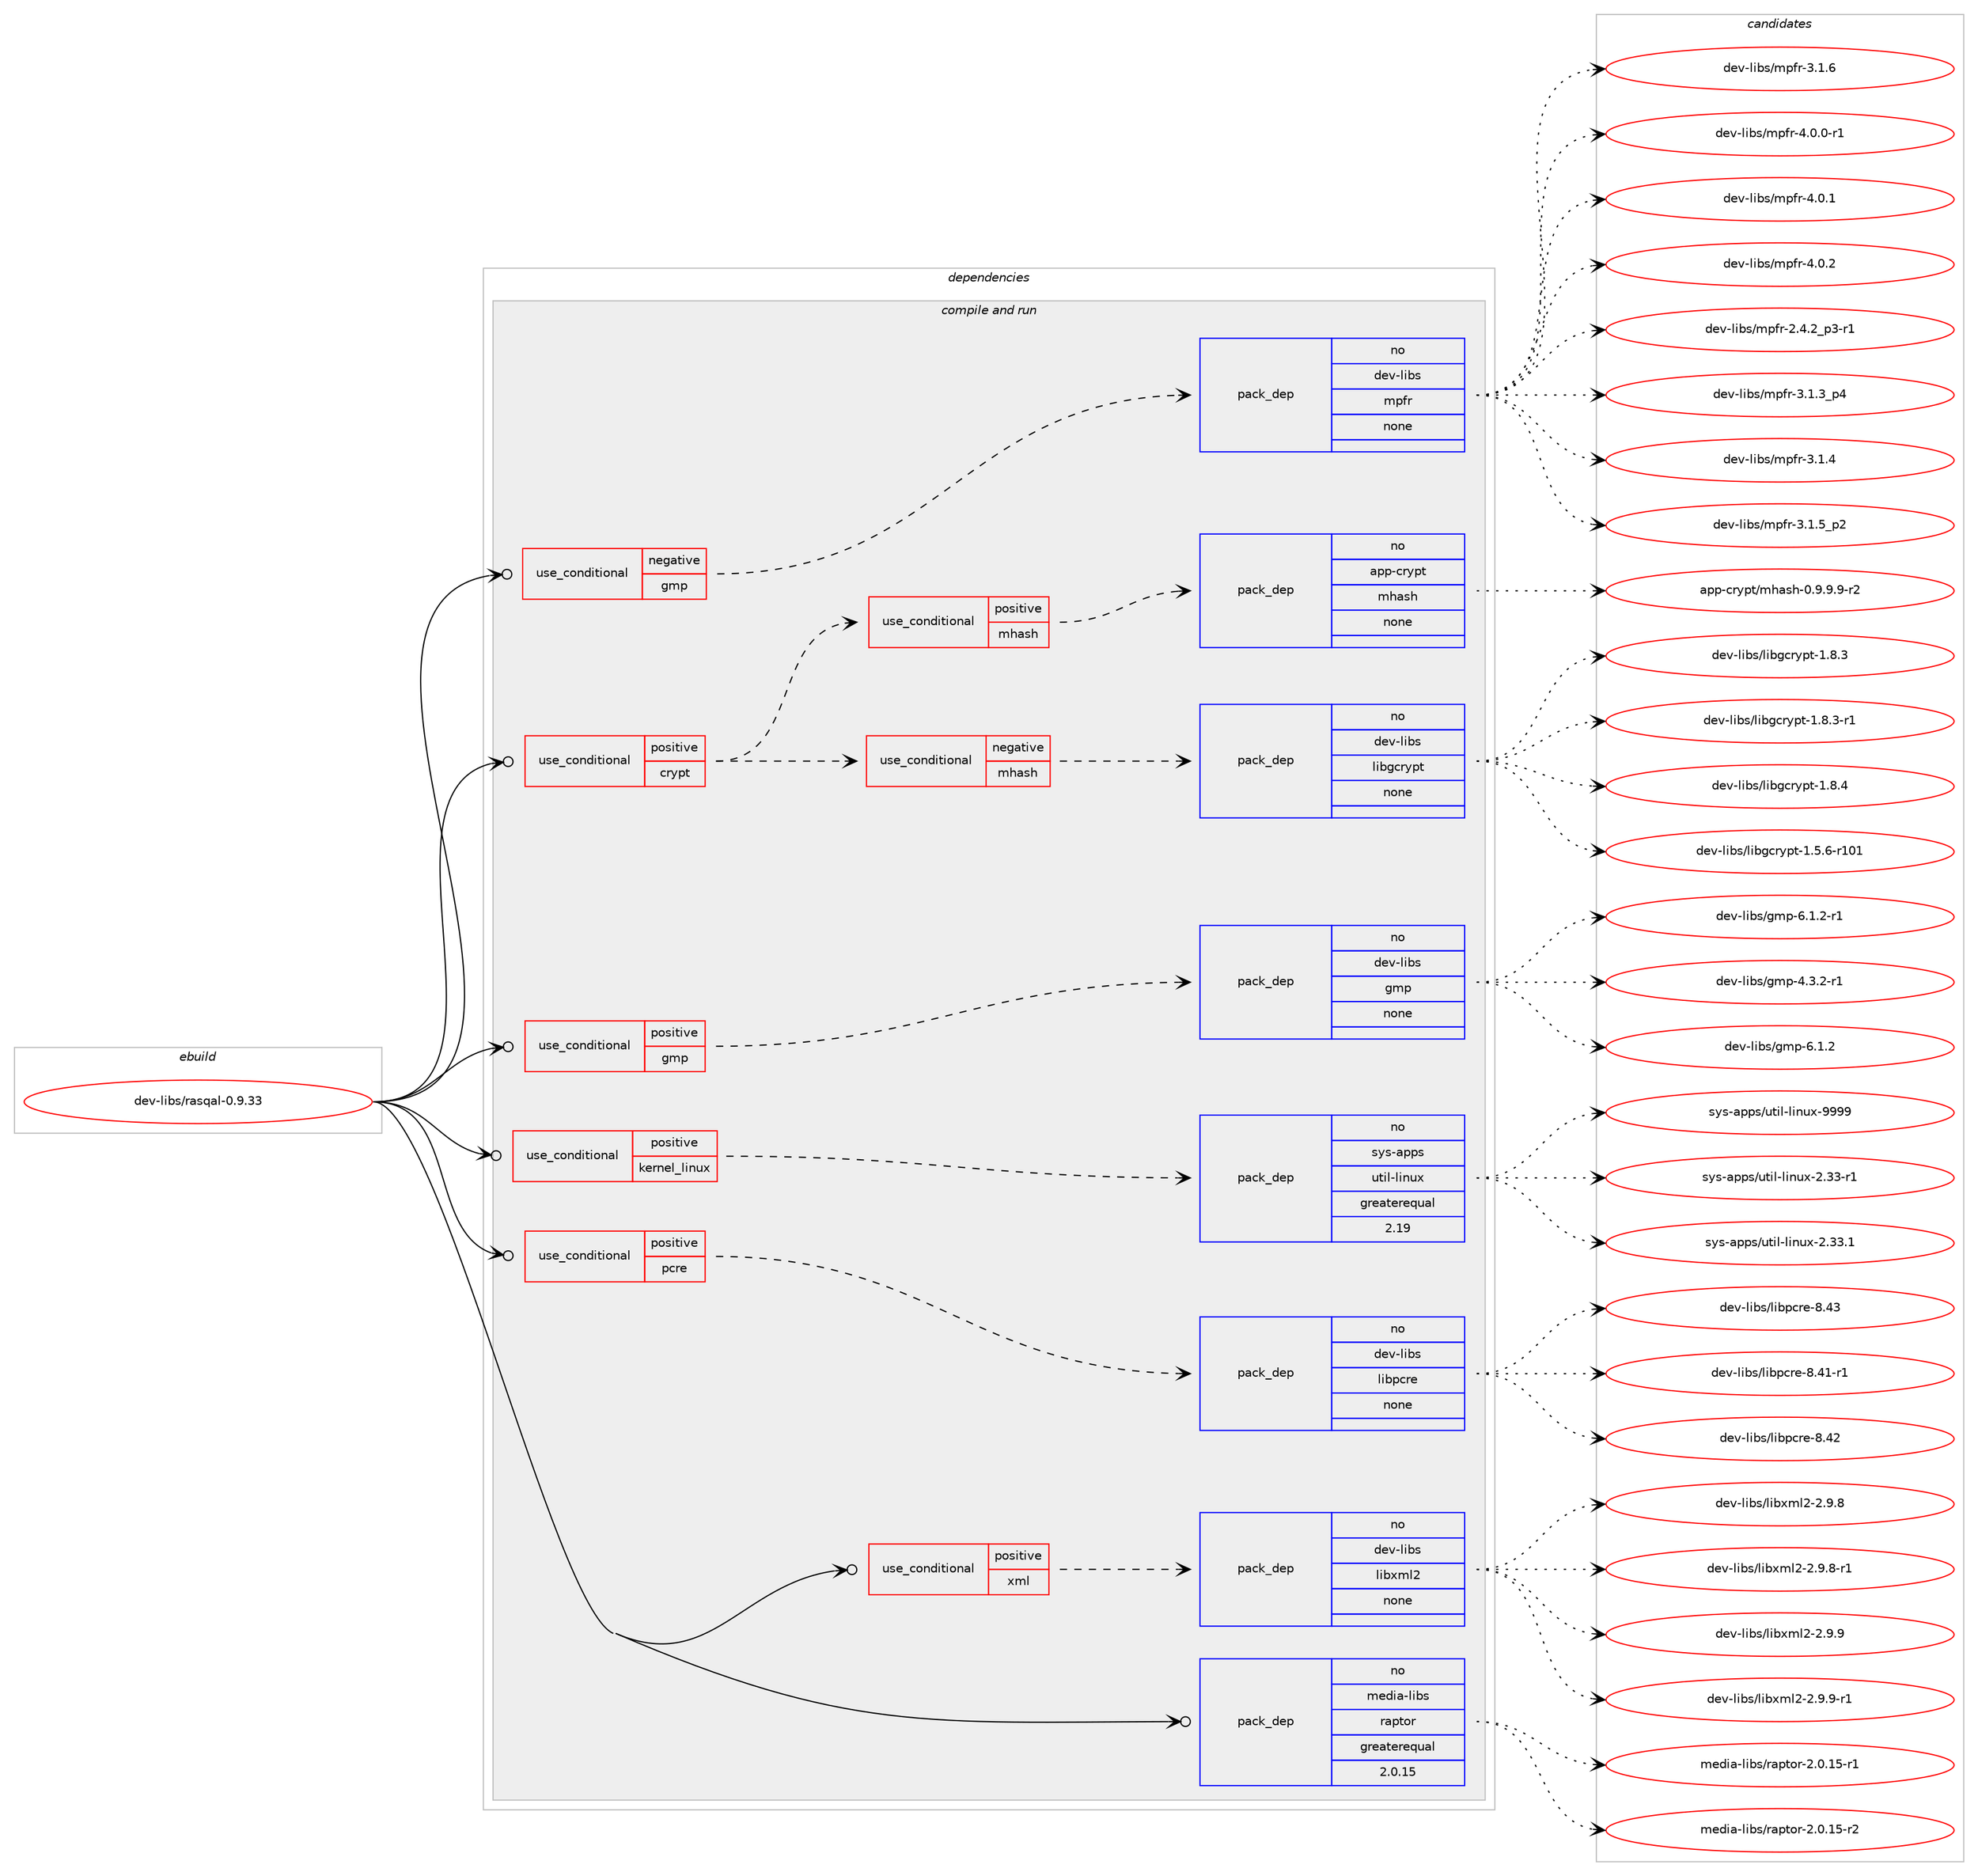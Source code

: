 digraph prolog {

# *************
# Graph options
# *************

newrank=true;
concentrate=true;
compound=true;
graph [rankdir=LR,fontname=Helvetica,fontsize=10,ranksep=1.5];#, ranksep=2.5, nodesep=0.2];
edge  [arrowhead=vee];
node  [fontname=Helvetica,fontsize=10];

# **********
# The ebuild
# **********

subgraph cluster_leftcol {
color=gray;
rank=same;
label=<<i>ebuild</i>>;
id [label="dev-libs/rasqal-0.9.33", color=red, width=4, href="../dev-libs/rasqal-0.9.33.svg"];
}

# ****************
# The dependencies
# ****************

subgraph cluster_midcol {
color=gray;
label=<<i>dependencies</i>>;
subgraph cluster_compile {
fillcolor="#eeeeee";
style=filled;
label=<<i>compile</i>>;
}
subgraph cluster_compileandrun {
fillcolor="#eeeeee";
style=filled;
label=<<i>compile and run</i>>;
subgraph cond366875 {
dependency1371731 [label=<<TABLE BORDER="0" CELLBORDER="1" CELLSPACING="0" CELLPADDING="4"><TR><TD ROWSPAN="3" CELLPADDING="10">use_conditional</TD></TR><TR><TD>negative</TD></TR><TR><TD>gmp</TD></TR></TABLE>>, shape=none, color=red];
subgraph pack981889 {
dependency1371732 [label=<<TABLE BORDER="0" CELLBORDER="1" CELLSPACING="0" CELLPADDING="4" WIDTH="220"><TR><TD ROWSPAN="6" CELLPADDING="30">pack_dep</TD></TR><TR><TD WIDTH="110">no</TD></TR><TR><TD>dev-libs</TD></TR><TR><TD>mpfr</TD></TR><TR><TD>none</TD></TR><TR><TD></TD></TR></TABLE>>, shape=none, color=blue];
}
dependency1371731:e -> dependency1371732:w [weight=20,style="dashed",arrowhead="vee"];
}
id:e -> dependency1371731:w [weight=20,style="solid",arrowhead="odotvee"];
subgraph cond366876 {
dependency1371733 [label=<<TABLE BORDER="0" CELLBORDER="1" CELLSPACING="0" CELLPADDING="4"><TR><TD ROWSPAN="3" CELLPADDING="10">use_conditional</TD></TR><TR><TD>positive</TD></TR><TR><TD>crypt</TD></TR></TABLE>>, shape=none, color=red];
subgraph cond366877 {
dependency1371734 [label=<<TABLE BORDER="0" CELLBORDER="1" CELLSPACING="0" CELLPADDING="4"><TR><TD ROWSPAN="3" CELLPADDING="10">use_conditional</TD></TR><TR><TD>negative</TD></TR><TR><TD>mhash</TD></TR></TABLE>>, shape=none, color=red];
subgraph pack981890 {
dependency1371735 [label=<<TABLE BORDER="0" CELLBORDER="1" CELLSPACING="0" CELLPADDING="4" WIDTH="220"><TR><TD ROWSPAN="6" CELLPADDING="30">pack_dep</TD></TR><TR><TD WIDTH="110">no</TD></TR><TR><TD>dev-libs</TD></TR><TR><TD>libgcrypt</TD></TR><TR><TD>none</TD></TR><TR><TD></TD></TR></TABLE>>, shape=none, color=blue];
}
dependency1371734:e -> dependency1371735:w [weight=20,style="dashed",arrowhead="vee"];
}
dependency1371733:e -> dependency1371734:w [weight=20,style="dashed",arrowhead="vee"];
subgraph cond366878 {
dependency1371736 [label=<<TABLE BORDER="0" CELLBORDER="1" CELLSPACING="0" CELLPADDING="4"><TR><TD ROWSPAN="3" CELLPADDING="10">use_conditional</TD></TR><TR><TD>positive</TD></TR><TR><TD>mhash</TD></TR></TABLE>>, shape=none, color=red];
subgraph pack981891 {
dependency1371737 [label=<<TABLE BORDER="0" CELLBORDER="1" CELLSPACING="0" CELLPADDING="4" WIDTH="220"><TR><TD ROWSPAN="6" CELLPADDING="30">pack_dep</TD></TR><TR><TD WIDTH="110">no</TD></TR><TR><TD>app-crypt</TD></TR><TR><TD>mhash</TD></TR><TR><TD>none</TD></TR><TR><TD></TD></TR></TABLE>>, shape=none, color=blue];
}
dependency1371736:e -> dependency1371737:w [weight=20,style="dashed",arrowhead="vee"];
}
dependency1371733:e -> dependency1371736:w [weight=20,style="dashed",arrowhead="vee"];
}
id:e -> dependency1371733:w [weight=20,style="solid",arrowhead="odotvee"];
subgraph cond366879 {
dependency1371738 [label=<<TABLE BORDER="0" CELLBORDER="1" CELLSPACING="0" CELLPADDING="4"><TR><TD ROWSPAN="3" CELLPADDING="10">use_conditional</TD></TR><TR><TD>positive</TD></TR><TR><TD>gmp</TD></TR></TABLE>>, shape=none, color=red];
subgraph pack981892 {
dependency1371739 [label=<<TABLE BORDER="0" CELLBORDER="1" CELLSPACING="0" CELLPADDING="4" WIDTH="220"><TR><TD ROWSPAN="6" CELLPADDING="30">pack_dep</TD></TR><TR><TD WIDTH="110">no</TD></TR><TR><TD>dev-libs</TD></TR><TR><TD>gmp</TD></TR><TR><TD>none</TD></TR><TR><TD></TD></TR></TABLE>>, shape=none, color=blue];
}
dependency1371738:e -> dependency1371739:w [weight=20,style="dashed",arrowhead="vee"];
}
id:e -> dependency1371738:w [weight=20,style="solid",arrowhead="odotvee"];
subgraph cond366880 {
dependency1371740 [label=<<TABLE BORDER="0" CELLBORDER="1" CELLSPACING="0" CELLPADDING="4"><TR><TD ROWSPAN="3" CELLPADDING="10">use_conditional</TD></TR><TR><TD>positive</TD></TR><TR><TD>kernel_linux</TD></TR></TABLE>>, shape=none, color=red];
subgraph pack981893 {
dependency1371741 [label=<<TABLE BORDER="0" CELLBORDER="1" CELLSPACING="0" CELLPADDING="4" WIDTH="220"><TR><TD ROWSPAN="6" CELLPADDING="30">pack_dep</TD></TR><TR><TD WIDTH="110">no</TD></TR><TR><TD>sys-apps</TD></TR><TR><TD>util-linux</TD></TR><TR><TD>greaterequal</TD></TR><TR><TD>2.19</TD></TR></TABLE>>, shape=none, color=blue];
}
dependency1371740:e -> dependency1371741:w [weight=20,style="dashed",arrowhead="vee"];
}
id:e -> dependency1371740:w [weight=20,style="solid",arrowhead="odotvee"];
subgraph cond366881 {
dependency1371742 [label=<<TABLE BORDER="0" CELLBORDER="1" CELLSPACING="0" CELLPADDING="4"><TR><TD ROWSPAN="3" CELLPADDING="10">use_conditional</TD></TR><TR><TD>positive</TD></TR><TR><TD>pcre</TD></TR></TABLE>>, shape=none, color=red];
subgraph pack981894 {
dependency1371743 [label=<<TABLE BORDER="0" CELLBORDER="1" CELLSPACING="0" CELLPADDING="4" WIDTH="220"><TR><TD ROWSPAN="6" CELLPADDING="30">pack_dep</TD></TR><TR><TD WIDTH="110">no</TD></TR><TR><TD>dev-libs</TD></TR><TR><TD>libpcre</TD></TR><TR><TD>none</TD></TR><TR><TD></TD></TR></TABLE>>, shape=none, color=blue];
}
dependency1371742:e -> dependency1371743:w [weight=20,style="dashed",arrowhead="vee"];
}
id:e -> dependency1371742:w [weight=20,style="solid",arrowhead="odotvee"];
subgraph cond366882 {
dependency1371744 [label=<<TABLE BORDER="0" CELLBORDER="1" CELLSPACING="0" CELLPADDING="4"><TR><TD ROWSPAN="3" CELLPADDING="10">use_conditional</TD></TR><TR><TD>positive</TD></TR><TR><TD>xml</TD></TR></TABLE>>, shape=none, color=red];
subgraph pack981895 {
dependency1371745 [label=<<TABLE BORDER="0" CELLBORDER="1" CELLSPACING="0" CELLPADDING="4" WIDTH="220"><TR><TD ROWSPAN="6" CELLPADDING="30">pack_dep</TD></TR><TR><TD WIDTH="110">no</TD></TR><TR><TD>dev-libs</TD></TR><TR><TD>libxml2</TD></TR><TR><TD>none</TD></TR><TR><TD></TD></TR></TABLE>>, shape=none, color=blue];
}
dependency1371744:e -> dependency1371745:w [weight=20,style="dashed",arrowhead="vee"];
}
id:e -> dependency1371744:w [weight=20,style="solid",arrowhead="odotvee"];
subgraph pack981896 {
dependency1371746 [label=<<TABLE BORDER="0" CELLBORDER="1" CELLSPACING="0" CELLPADDING="4" WIDTH="220"><TR><TD ROWSPAN="6" CELLPADDING="30">pack_dep</TD></TR><TR><TD WIDTH="110">no</TD></TR><TR><TD>media-libs</TD></TR><TR><TD>raptor</TD></TR><TR><TD>greaterequal</TD></TR><TR><TD>2.0.15</TD></TR></TABLE>>, shape=none, color=blue];
}
id:e -> dependency1371746:w [weight=20,style="solid",arrowhead="odotvee"];
}
subgraph cluster_run {
fillcolor="#eeeeee";
style=filled;
label=<<i>run</i>>;
}
}

# **************
# The candidates
# **************

subgraph cluster_choices {
rank=same;
color=gray;
label=<<i>candidates</i>>;

subgraph choice981889 {
color=black;
nodesep=1;
choice10010111845108105981154710911210211445504652465095112514511449 [label="dev-libs/mpfr-2.4.2_p3-r1", color=red, width=4,href="../dev-libs/mpfr-2.4.2_p3-r1.svg"];
choice1001011184510810598115471091121021144551464946519511252 [label="dev-libs/mpfr-3.1.3_p4", color=red, width=4,href="../dev-libs/mpfr-3.1.3_p4.svg"];
choice100101118451081059811547109112102114455146494652 [label="dev-libs/mpfr-3.1.4", color=red, width=4,href="../dev-libs/mpfr-3.1.4.svg"];
choice1001011184510810598115471091121021144551464946539511250 [label="dev-libs/mpfr-3.1.5_p2", color=red, width=4,href="../dev-libs/mpfr-3.1.5_p2.svg"];
choice100101118451081059811547109112102114455146494654 [label="dev-libs/mpfr-3.1.6", color=red, width=4,href="../dev-libs/mpfr-3.1.6.svg"];
choice1001011184510810598115471091121021144552464846484511449 [label="dev-libs/mpfr-4.0.0-r1", color=red, width=4,href="../dev-libs/mpfr-4.0.0-r1.svg"];
choice100101118451081059811547109112102114455246484649 [label="dev-libs/mpfr-4.0.1", color=red, width=4,href="../dev-libs/mpfr-4.0.1.svg"];
choice100101118451081059811547109112102114455246484650 [label="dev-libs/mpfr-4.0.2", color=red, width=4,href="../dev-libs/mpfr-4.0.2.svg"];
dependency1371732:e -> choice10010111845108105981154710911210211445504652465095112514511449:w [style=dotted,weight="100"];
dependency1371732:e -> choice1001011184510810598115471091121021144551464946519511252:w [style=dotted,weight="100"];
dependency1371732:e -> choice100101118451081059811547109112102114455146494652:w [style=dotted,weight="100"];
dependency1371732:e -> choice1001011184510810598115471091121021144551464946539511250:w [style=dotted,weight="100"];
dependency1371732:e -> choice100101118451081059811547109112102114455146494654:w [style=dotted,weight="100"];
dependency1371732:e -> choice1001011184510810598115471091121021144552464846484511449:w [style=dotted,weight="100"];
dependency1371732:e -> choice100101118451081059811547109112102114455246484649:w [style=dotted,weight="100"];
dependency1371732:e -> choice100101118451081059811547109112102114455246484650:w [style=dotted,weight="100"];
}
subgraph choice981890 {
color=black;
nodesep=1;
choice100101118451081059811547108105981039911412111211645494653465445114494849 [label="dev-libs/libgcrypt-1.5.6-r101", color=red, width=4,href="../dev-libs/libgcrypt-1.5.6-r101.svg"];
choice1001011184510810598115471081059810399114121112116454946564651 [label="dev-libs/libgcrypt-1.8.3", color=red, width=4,href="../dev-libs/libgcrypt-1.8.3.svg"];
choice10010111845108105981154710810598103991141211121164549465646514511449 [label="dev-libs/libgcrypt-1.8.3-r1", color=red, width=4,href="../dev-libs/libgcrypt-1.8.3-r1.svg"];
choice1001011184510810598115471081059810399114121112116454946564652 [label="dev-libs/libgcrypt-1.8.4", color=red, width=4,href="../dev-libs/libgcrypt-1.8.4.svg"];
dependency1371735:e -> choice100101118451081059811547108105981039911412111211645494653465445114494849:w [style=dotted,weight="100"];
dependency1371735:e -> choice1001011184510810598115471081059810399114121112116454946564651:w [style=dotted,weight="100"];
dependency1371735:e -> choice10010111845108105981154710810598103991141211121164549465646514511449:w [style=dotted,weight="100"];
dependency1371735:e -> choice1001011184510810598115471081059810399114121112116454946564652:w [style=dotted,weight="100"];
}
subgraph choice981891 {
color=black;
nodesep=1;
choice971121124599114121112116471091049711510445484657465746574511450 [label="app-crypt/mhash-0.9.9.9-r2", color=red, width=4,href="../app-crypt/mhash-0.9.9.9-r2.svg"];
dependency1371737:e -> choice971121124599114121112116471091049711510445484657465746574511450:w [style=dotted,weight="100"];
}
subgraph choice981892 {
color=black;
nodesep=1;
choice1001011184510810598115471031091124552465146504511449 [label="dev-libs/gmp-4.3.2-r1", color=red, width=4,href="../dev-libs/gmp-4.3.2-r1.svg"];
choice100101118451081059811547103109112455446494650 [label="dev-libs/gmp-6.1.2", color=red, width=4,href="../dev-libs/gmp-6.1.2.svg"];
choice1001011184510810598115471031091124554464946504511449 [label="dev-libs/gmp-6.1.2-r1", color=red, width=4,href="../dev-libs/gmp-6.1.2-r1.svg"];
dependency1371739:e -> choice1001011184510810598115471031091124552465146504511449:w [style=dotted,weight="100"];
dependency1371739:e -> choice100101118451081059811547103109112455446494650:w [style=dotted,weight="100"];
dependency1371739:e -> choice1001011184510810598115471031091124554464946504511449:w [style=dotted,weight="100"];
}
subgraph choice981893 {
color=black;
nodesep=1;
choice1151211154597112112115471171161051084510810511011712045504651514511449 [label="sys-apps/util-linux-2.33-r1", color=red, width=4,href="../sys-apps/util-linux-2.33-r1.svg"];
choice1151211154597112112115471171161051084510810511011712045504651514649 [label="sys-apps/util-linux-2.33.1", color=red, width=4,href="../sys-apps/util-linux-2.33.1.svg"];
choice115121115459711211211547117116105108451081051101171204557575757 [label="sys-apps/util-linux-9999", color=red, width=4,href="../sys-apps/util-linux-9999.svg"];
dependency1371741:e -> choice1151211154597112112115471171161051084510810511011712045504651514511449:w [style=dotted,weight="100"];
dependency1371741:e -> choice1151211154597112112115471171161051084510810511011712045504651514649:w [style=dotted,weight="100"];
dependency1371741:e -> choice115121115459711211211547117116105108451081051101171204557575757:w [style=dotted,weight="100"];
}
subgraph choice981894 {
color=black;
nodesep=1;
choice100101118451081059811547108105981129911410145564652494511449 [label="dev-libs/libpcre-8.41-r1", color=red, width=4,href="../dev-libs/libpcre-8.41-r1.svg"];
choice10010111845108105981154710810598112991141014556465250 [label="dev-libs/libpcre-8.42", color=red, width=4,href="../dev-libs/libpcre-8.42.svg"];
choice10010111845108105981154710810598112991141014556465251 [label="dev-libs/libpcre-8.43", color=red, width=4,href="../dev-libs/libpcre-8.43.svg"];
dependency1371743:e -> choice100101118451081059811547108105981129911410145564652494511449:w [style=dotted,weight="100"];
dependency1371743:e -> choice10010111845108105981154710810598112991141014556465250:w [style=dotted,weight="100"];
dependency1371743:e -> choice10010111845108105981154710810598112991141014556465251:w [style=dotted,weight="100"];
}
subgraph choice981895 {
color=black;
nodesep=1;
choice1001011184510810598115471081059812010910850455046574656 [label="dev-libs/libxml2-2.9.8", color=red, width=4,href="../dev-libs/libxml2-2.9.8.svg"];
choice10010111845108105981154710810598120109108504550465746564511449 [label="dev-libs/libxml2-2.9.8-r1", color=red, width=4,href="../dev-libs/libxml2-2.9.8-r1.svg"];
choice1001011184510810598115471081059812010910850455046574657 [label="dev-libs/libxml2-2.9.9", color=red, width=4,href="../dev-libs/libxml2-2.9.9.svg"];
choice10010111845108105981154710810598120109108504550465746574511449 [label="dev-libs/libxml2-2.9.9-r1", color=red, width=4,href="../dev-libs/libxml2-2.9.9-r1.svg"];
dependency1371745:e -> choice1001011184510810598115471081059812010910850455046574656:w [style=dotted,weight="100"];
dependency1371745:e -> choice10010111845108105981154710810598120109108504550465746564511449:w [style=dotted,weight="100"];
dependency1371745:e -> choice1001011184510810598115471081059812010910850455046574657:w [style=dotted,weight="100"];
dependency1371745:e -> choice10010111845108105981154710810598120109108504550465746574511449:w [style=dotted,weight="100"];
}
subgraph choice981896 {
color=black;
nodesep=1;
choice1091011001059745108105981154711497112116111114455046484649534511449 [label="media-libs/raptor-2.0.15-r1", color=red, width=4,href="../media-libs/raptor-2.0.15-r1.svg"];
choice1091011001059745108105981154711497112116111114455046484649534511450 [label="media-libs/raptor-2.0.15-r2", color=red, width=4,href="../media-libs/raptor-2.0.15-r2.svg"];
dependency1371746:e -> choice1091011001059745108105981154711497112116111114455046484649534511449:w [style=dotted,weight="100"];
dependency1371746:e -> choice1091011001059745108105981154711497112116111114455046484649534511450:w [style=dotted,weight="100"];
}
}

}
